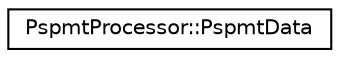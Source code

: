 digraph "Graphical Class Hierarchy"
{
  edge [fontname="Helvetica",fontsize="10",labelfontname="Helvetica",labelfontsize="10"];
  node [fontname="Helvetica",fontsize="10",shape=record];
  rankdir="LR";
  Node1 [label="PspmtProcessor::PspmtData",height=0.2,width=0.4,color="black", fillcolor="white", style="filled",URL="$db/d62/struct_pspmt_processor_1_1_pspmt_data.html",tooltip="Structure defining what data we&#39;re storing. "];
}
